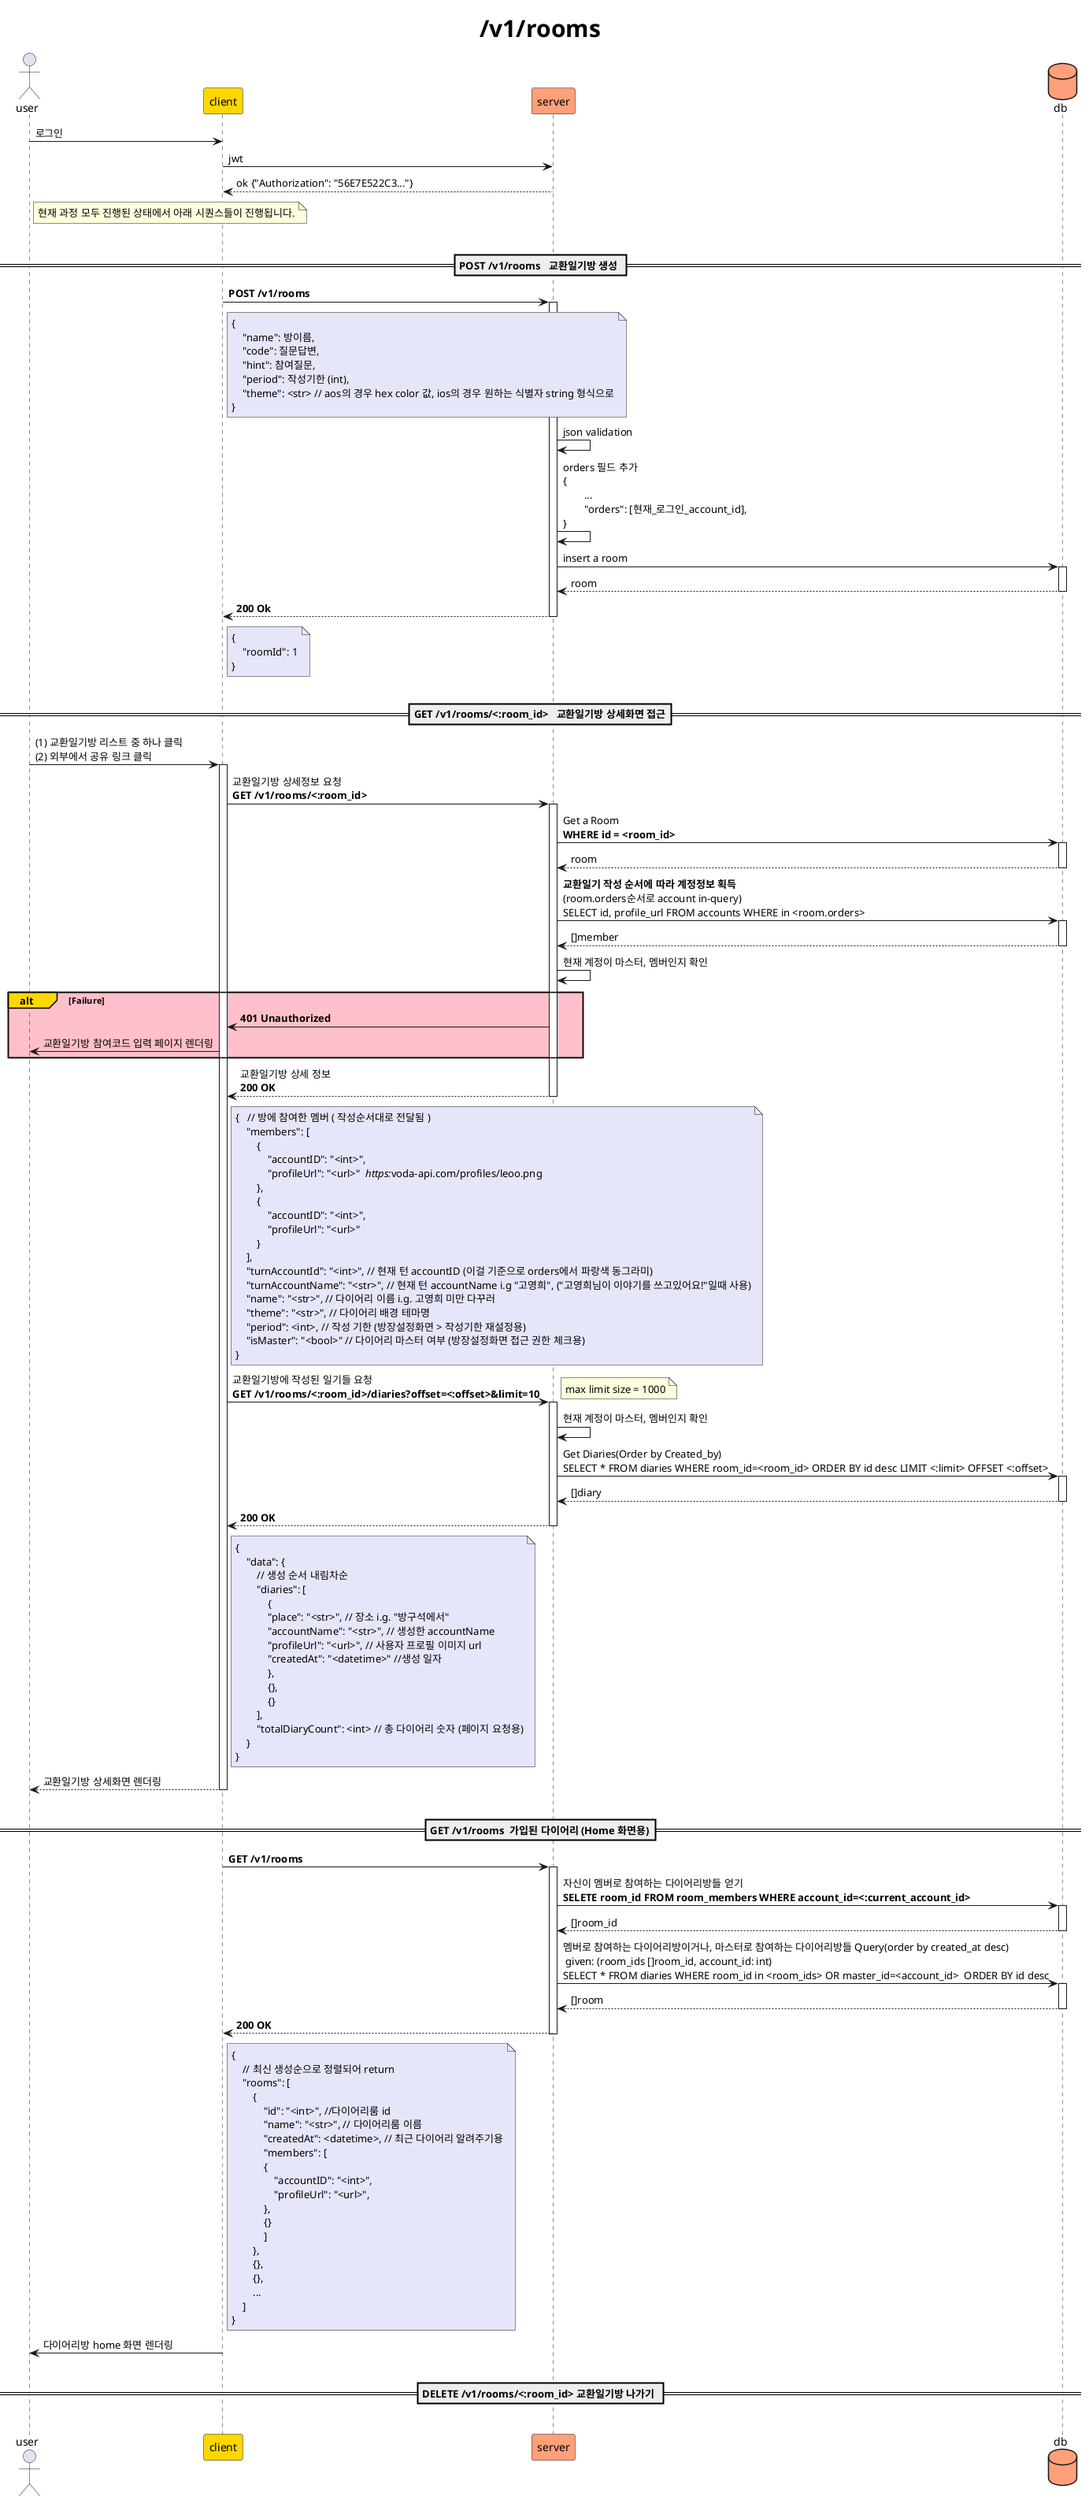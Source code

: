 @startuml

' client
Actor user
Participant client #Gold

' api
Participant "server" as api #LightSalmon
database "db" as db #LightSalmon

' title
title <font size=30>/v1/rooms</font>

' prerequisites
user -> client  : 로그인
client -> api : jwt
return ok {"Authorization": "56E7E522C3..."}

note right of user
현재 과정 모두 진행된 상태에서 아래 시퀀스들이 진행됩니다.
endnote
|||
== POST /v1/rooms   교환일기방 생성 ==
client -> api++: **POST /v1/rooms**
note right of client #Lavender
{
    "name": 방이름,
    "code": 질문답변,
    "hint": 참여질문,
    "period": 작성기한 (int),
    "theme": <str> // aos의 경우 hex color 값, ios의 경우 원하는 식별자 string 형식으로
}
endnote

api -> api: json validation
api -> api: orders 필드 추가\
\n{\n\t...\n\t"orders": [현재_로그인_account_id],\n}
api -> db++: insert a room
return room
return **200 Ok**
note right of client #Lavender
{
    "roomId": 1
}
endnote

||20||

== GET /v1/rooms/<:room_id>   교환일기방 상세화면 접근==
' TODO: 서버에서 접근 권한 확인 401(1. 로그인 안된경우 / 2. 멤버가 아닌경우)

user -> client++: (1) 교환일기방 리스트 중 하나 클릭\
\n(2) 외부에서 공유 링크 클릭
client -> api++: 교환일기방 상세정보 요청\
\n**GET /v1/rooms/<:room_id>**
api -> db++: Get a Room\
\n**WHERE id = <room_id>**
return room
api -> db++: **교환일기 작성 순서에 따라 계정정보 획득**\
\n(room.orders순서로 account in-query)\
\nSELECT id, profile_url FROM accounts WHERE in <room.orders>
return []member
api -> api: 현재 계정이 마스터, 멤버인지 확인
alt#Gold #Pink Failure
    api -> client: **401 Unauthorized**
    client -> user: 교환일기방 참여코드 입력 페이지 렌더링
end
return 교환일기방 상세 정보\
\n**200 OK**
note right of client #Lavender
{   // 방에 참여한 멤버 ( 작성순서대로 전달됨 )
    "members": [
        {
            "accountID": "<int>",
            "profileUrl": "<url>" // https://voda-api.com/profiles/leoo.png
        },
        {
            "accountID": "<int>",
            "profileUrl": "<url>"
        }
    ],
    "turnAccountId": "<int>", // 현재 턴 accountID (이걸 기준으로 orders에서 파랑색 동그라미)
    "turnAccountName": "<str>", // 현재 턴 accountName i.g "고영희", ("고영희님이 이야기를 쓰고있어요!"일때 사용)
    "name": "<str>", // 다이어리 이름 i.g. 고영희 미만 다꾸러
    "theme": "<str>", // 다이어리 배경 테마명
    "period": <int>, // 작성 기한 (방장설정화면 > 작성기한 재설정용)
    "isMaster": "<bool>" // 다이어리 마스터 여부 (방장설정화면 접근 권한 체크용)    
}
endnote

client -> api++: 교환일기방에 작성된 일기들 요청\
\n**GET /v1/rooms/<:room_id>/diaries?offset=<:offset>&limit=10**
note right
max limit size = 1000
endnote
api -> api: 현재 계정이 마스터, 멤버인지 확인
api -> db++: Get Diaries(Order by Created_by)\
\nSELECT * FROM diaries WHERE room_id=<room_id> ORDER BY id desc LIMIT <:limit> OFFSET <:offset>
return []diary
return **200 OK**
note right of client #Lavender
{
    "data": {
        // 생성 순서 내림차순
        "diaries": [
            {
            "place": "<str>", // 장소 i.g. "방구석에서"
            "accountName": "<str>", // 생성한 accountName
            "profileUrl": "<url>", // 사용자 프로필 이미지 url
            "createdAt": "<datetime>" //생성 일자
            },
            {},
            {}
        ],
        "totalDiaryCount": <int> // 총 다이어리 숫자 (페이지 요청용)
    }
}
endnote
return 교환일기방 상세화면 렌더링


||20||

== GET /v1/rooms  가입된 다이어리 (Home 화면용)==
client -> api++: **GET /v1/rooms**
api -> db++: 자신이 멤버로 참여하는 다이어리방들 얻기\
\n**SELETE room_id FROM room_members WHERE account_id=<:current_account_id>**
return []room_id
api -> db++: 멤버로 참여하는 다이어리방이거나, 마스터로 참여하는 다이어리방들 Query(order by created_at desc)\
\n given: (room_ids []room_id, account_id: int)\
\nSELECT * FROM diaries WHERE room_id in <room_ids> OR master_id=<account_id>  ORDER BY id desc
return []room
return **200 OK**
note right of client #Lavender
{
    // 최신 생성순으로 정렬되어 return
    "rooms": [
        {
            "id": "<int>", //다이어리룸 id
            "name": "<str>", // 다이어리룸 이름
            "createdAt": <datetime>, // 최근 다이어리 알려주기용
            "members": [
            {
                "accountID": "<int>",
                "profileUrl": "<url>",
            },
            {}
            ]
        },
        {},
        {},
        ...
    ]
}
endnote
' alt#Gold #Pink (TODO) 알림 영역으로 대체되어야함
'     client -> api++: **GET /v1/rooms/urgent**
' note right of client
' 	1. 본인이 참여하고 있는 방이어야한다.
' 	2. 해당하는 방들 중, 본인이 작성할 턴이어야 한다.
' 	3. 그 중 가장 일정이 촉박한(urgent) 방 정보를 클라에 전달한다.
    
' endnote
'     api -> client: **200 OK**
' note right of client #Lavender
' {
'     "id": "<int>", // 다이어리 방 id
'     "name": "<str>", // 다이어리 방 이름 i.g. 고영희 미만 다꾸러
'     "theme": "<str>", // 다이어리 배경 테마명
'     "dueAt": <datetime> // 참여하고 있는 방들 중, 본인의 턴이면서 가장 가까운 일정
' }
' endnote   
' end

client -> user: 다이어리방 home 화면 렌더링

||20||


== DELETE /v1/rooms/<:room_id> 교환일기방 나가기 ==
' TODO

||20||
@enduml